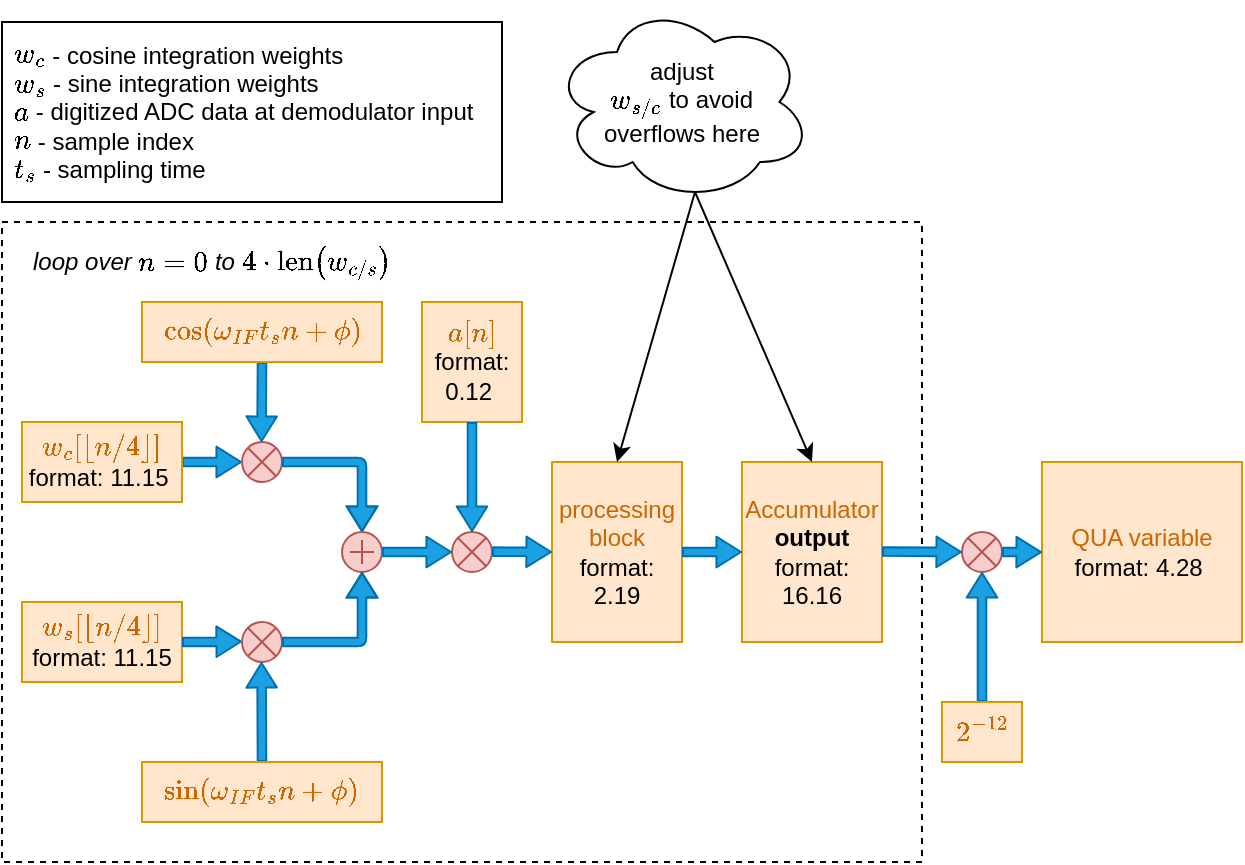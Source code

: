 <mxfile version="15.4.0" type="device" pages="4"><diagram id="86Q2zhPqAV0GreDN0vYa" name="demod-block"><mxGraphModel dx="1086" dy="806" grid="1" gridSize="10" guides="1" tooltips="1" connect="1" arrows="1" fold="1" page="1" pageScale="1" pageWidth="1100" pageHeight="850" math="1" shadow="0"><root><mxCell id="0"/><mxCell id="1" parent="0"/><mxCell id="wSRa6AX29pcncPt3EkRy-67" value="" style="rounded=0;whiteSpace=wrap;html=1;fontSize=12;fillColor=none;dashed=1;" parent="1" vertex="1"><mxGeometry x="250" y="200" width="460" height="320" as="geometry"/></mxCell><mxCell id="aHFVmW8MS7a5d6J6L7Qf-3" value="" style="shape=flexArrow;endArrow=classic;html=1;width=4.286;endSize=3.762;exitX=1;exitY=0.5;exitDx=0;exitDy=0;endWidth=10;fillColor=#1ba1e2;strokeColor=#006EAF;fontSize=12;" parent="1" source="aHFVmW8MS7a5d6J6L7Qf-6" edge="1"><mxGeometry width="50" height="50" relative="1" as="geometry"><mxPoint x="314" y="318" as="sourcePoint"/><mxPoint x="370" y="320" as="targetPoint"/></mxGeometry></mxCell><mxCell id="aHFVmW8MS7a5d6J6L7Qf-5" value="&lt;font color=&quot;#cc6600&quot; style=&quot;font-size: 12px&quot;&gt;`a[n]`&lt;br style=&quot;font-size: 12px&quot;&gt;&lt;/font&gt;&lt;font style=&quot;font-size: 12px&quot;&gt;format: 0.12&amp;nbsp;&lt;/font&gt;" style="text;html=1;align=center;verticalAlign=middle;whiteSpace=wrap;rounded=0;fillColor=#ffe6cc;strokeColor=#d79b00;fontSize=12;" parent="1" vertex="1"><mxGeometry x="460" y="240" width="50" height="60" as="geometry"/></mxCell><mxCell id="aHFVmW8MS7a5d6J6L7Qf-6" value="&lt;font color=&quot;#cc6600&quot; style=&quot;font-size: 12px&quot;&gt;`w_c[\lfloor n//4\rfloor ]`&lt;br&gt;&lt;/font&gt;&lt;font style=&quot;font-size: 12px&quot;&gt;format: 11.15&amp;nbsp;&lt;/font&gt;" style="text;html=1;strokeColor=#d79b00;fillColor=#ffe6cc;align=center;verticalAlign=middle;whiteSpace=wrap;rounded=0;fontSize=12;" parent="1" vertex="1"><mxGeometry x="260" y="300" width="80" height="40" as="geometry"/></mxCell><mxCell id="aHFVmW8MS7a5d6J6L7Qf-8" value="&lt;span style=&quot;font-size: 12px&quot;&gt;&lt;font color=&quot;#cc6600&quot;&gt;`w_s[\lfloor n//4\rfloor ]`&lt;/font&gt;&lt;br&gt;format: 11.15&lt;br&gt;&lt;/span&gt;" style="text;html=1;strokeColor=#d79b00;fillColor=#ffe6cc;align=center;verticalAlign=middle;whiteSpace=wrap;rounded=0;fontSize=12;" parent="1" vertex="1"><mxGeometry x="260" y="390" width="80" height="40" as="geometry"/></mxCell><mxCell id="aHFVmW8MS7a5d6J6L7Qf-10" value="" style="shape=flexArrow;endArrow=classic;html=1;width=4.286;endSize=3.762;exitX=1;exitY=0.5;exitDx=0;exitDy=0;endWidth=10;fillColor=#1ba1e2;strokeColor=#006EAF;fontSize=12;" parent="1" source="aHFVmW8MS7a5d6J6L7Qf-8" edge="1"><mxGeometry width="50" height="50" relative="1" as="geometry"><mxPoint x="310" y="409.76" as="sourcePoint"/><mxPoint x="370" y="409.76" as="targetPoint"/></mxGeometry></mxCell><mxCell id="aHFVmW8MS7a5d6J6L7Qf-13" value="" style="verticalLabelPosition=bottom;shadow=0;dashed=0;align=center;html=1;verticalAlign=top;shape=mxgraph.electrical.abstract.multiplier;fillColor=#f8cecc;strokeColor=#b85450;fontSize=12;" parent="1" vertex="1"><mxGeometry x="370" y="310" width="20" height="20" as="geometry"/></mxCell><mxCell id="aHFVmW8MS7a5d6J6L7Qf-14" value="" style="verticalLabelPosition=bottom;shadow=0;dashed=0;align=center;html=1;verticalAlign=top;shape=mxgraph.electrical.abstract.multiplier;fillColor=#f8cecc;strokeColor=#b85450;fontSize=12;" parent="1" vertex="1"><mxGeometry x="370" y="400" width="20" height="20" as="geometry"/></mxCell><mxCell id="aHFVmW8MS7a5d6J6L7Qf-15" value="" style="shape=flexArrow;endArrow=classic;html=1;width=4.286;endSize=3.762;endWidth=10;fillColor=#1ba1e2;strokeColor=#006EAF;fontSize=12;exitX=0.5;exitY=1;exitDx=0;exitDy=0;" parent="1" source="aHFVmW8MS7a5d6J6L7Qf-17" edge="1"><mxGeometry width="50" height="50" relative="1" as="geometry"><mxPoint x="380" y="280" as="sourcePoint"/><mxPoint x="379.76" y="310" as="targetPoint"/></mxGeometry></mxCell><mxCell id="aHFVmW8MS7a5d6J6L7Qf-16" value="" style="shape=flexArrow;endArrow=classic;html=1;width=4.286;endSize=3.762;endWidth=10;fillColor=#1ba1e2;strokeColor=#006EAF;fontSize=12;exitX=0.5;exitY=0;exitDx=0;exitDy=0;" parent="1" source="aHFVmW8MS7a5d6J6L7Qf-18" edge="1"><mxGeometry width="50" height="50" relative="1" as="geometry"><mxPoint x="380" y="450" as="sourcePoint"/><mxPoint x="379.76" y="420" as="targetPoint"/></mxGeometry></mxCell><mxCell id="aHFVmW8MS7a5d6J6L7Qf-17" value="&lt;font style=&quot;font-size: 12px&quot; color=&quot;#cc6600&quot;&gt;`\cos(\omega_{IF} t_s n + \phi)`&lt;/font&gt;&lt;span style=&quot;font-size: 12px;&quot;&gt;&lt;br style=&quot;font-size: 12px;&quot;&gt;&lt;/span&gt;" style="text;html=1;align=center;verticalAlign=middle;whiteSpace=wrap;rounded=0;fillColor=#ffe6cc;strokeColor=#d79b00;fontSize=12;" parent="1" vertex="1"><mxGeometry x="320" y="240" width="120" height="30" as="geometry"/></mxCell><mxCell id="aHFVmW8MS7a5d6J6L7Qf-18" value="&lt;font style=&quot;font-size: 12px&quot; color=&quot;#cc6600&quot;&gt;`\sin(\omega_{IF} t_s n + \phi)`&lt;/font&gt;" style="text;html=1;align=center;verticalAlign=middle;whiteSpace=wrap;rounded=0;fillColor=#ffe6cc;strokeColor=#d79b00;fontSize=12;" parent="1" vertex="1"><mxGeometry x="320" y="470" width="120" height="30" as="geometry"/></mxCell><mxCell id="aHFVmW8MS7a5d6J6L7Qf-19" value="" style="shape=flexArrow;endArrow=classic;html=1;width=4.286;endSize=3.762;exitX=1;exitY=0.5;exitDx=0;exitDy=0;endWidth=10;exitPerimeter=0;entryX=0.5;entryY=0;entryDx=0;entryDy=0;entryPerimeter=0;edgeStyle=orthogonalEdgeStyle;fillColor=#1ba1e2;strokeColor=#006EAF;fontSize=12;" parent="1" source="aHFVmW8MS7a5d6J6L7Qf-13" target="aHFVmW8MS7a5d6J6L7Qf-20" edge="1"><mxGeometry width="50" height="50" relative="1" as="geometry"><mxPoint x="320" y="330" as="sourcePoint"/><mxPoint x="430" y="345" as="targetPoint"/></mxGeometry></mxCell><mxCell id="aHFVmW8MS7a5d6J6L7Qf-20" value="" style="verticalLabelPosition=bottom;shadow=0;dashed=0;align=center;html=1;verticalAlign=top;shape=mxgraph.electrical.abstract.summation_point;fillColor=#f8cecc;strokeColor=#b85450;fontSize=12;" parent="1" vertex="1"><mxGeometry x="420" y="355" width="20" height="20" as="geometry"/></mxCell><mxCell id="aHFVmW8MS7a5d6J6L7Qf-22" value="" style="shape=flexArrow;endArrow=classic;html=1;width=4.286;endSize=3.762;exitX=1;exitY=0.5;exitDx=0;exitDy=0;endWidth=10;exitPerimeter=0;edgeStyle=orthogonalEdgeStyle;fillColor=#1ba1e2;strokeColor=#006EAF;fontSize=12;entryX=0.5;entryY=1;entryDx=0;entryDy=0;entryPerimeter=0;" parent="1" source="aHFVmW8MS7a5d6J6L7Qf-14" target="aHFVmW8MS7a5d6J6L7Qf-20" edge="1"><mxGeometry width="50" height="50" relative="1" as="geometry"><mxPoint x="400" y="350" as="sourcePoint"/><mxPoint x="430" y="384" as="targetPoint"/></mxGeometry></mxCell><mxCell id="aHFVmW8MS7a5d6J6L7Qf-23" value="" style="verticalLabelPosition=bottom;shadow=0;dashed=0;align=center;html=1;verticalAlign=top;shape=mxgraph.electrical.abstract.multiplier;fillColor=#f8cecc;strokeColor=#b85450;fontSize=12;" parent="1" vertex="1"><mxGeometry x="475" y="355" width="20" height="20" as="geometry"/></mxCell><mxCell id="aHFVmW8MS7a5d6J6L7Qf-26" value="" style="shape=flexArrow;endArrow=classic;html=1;width=4.286;endSize=3.762;endWidth=10;entryX=0;entryY=0.5;entryDx=0;entryDy=0;entryPerimeter=0;fillColor=#1ba1e2;strokeColor=#006EAF;fontSize=12;exitX=1;exitY=0.5;exitDx=0;exitDy=0;exitPerimeter=0;" parent="1" source="aHFVmW8MS7a5d6J6L7Qf-20" target="aHFVmW8MS7a5d6J6L7Qf-23" edge="1"><mxGeometry width="50" height="50" relative="1" as="geometry"><mxPoint x="460" y="365" as="sourcePoint"/><mxPoint x="515" y="364.76" as="targetPoint"/></mxGeometry></mxCell><mxCell id="aHFVmW8MS7a5d6J6L7Qf-27" value="" style="shape=flexArrow;endArrow=classic;html=1;width=4.286;endSize=3.762;endWidth=10;exitX=0.5;exitY=1;exitDx=0;exitDy=0;fillColor=#1ba1e2;strokeColor=#006EAF;fontSize=12;" parent="1" source="aHFVmW8MS7a5d6J6L7Qf-5" edge="1"><mxGeometry width="50" height="50" relative="1" as="geometry"><mxPoint x="415" y="375" as="sourcePoint"/><mxPoint x="485" y="355" as="targetPoint"/></mxGeometry></mxCell><mxCell id="aHFVmW8MS7a5d6J6L7Qf-28" value="&lt;font color=&quot;#cc6600&quot; style=&quot;font-size: 12px&quot;&gt;processing block&lt;br style=&quot;font-size: 12px&quot;&gt;&lt;/font&gt;format: 2.19" style="text;html=1;align=center;verticalAlign=middle;whiteSpace=wrap;rounded=0;fillColor=#ffe6cc;strokeColor=#d79b00;fontSize=12;" parent="1" vertex="1"><mxGeometry x="525" y="320" width="65" height="90" as="geometry"/></mxCell><mxCell id="aHFVmW8MS7a5d6J6L7Qf-29" value="" style="shape=flexArrow;endArrow=classic;html=1;width=4.286;endSize=3.762;endWidth=10;exitX=1;exitY=0.5;exitDx=0;exitDy=0;exitPerimeter=0;fillColor=#1ba1e2;strokeColor=#006EAF;fontSize=12;" parent="1" edge="1"><mxGeometry width="50" height="50" relative="1" as="geometry"><mxPoint x="495" y="364.8" as="sourcePoint"/><mxPoint x="525" y="365" as="targetPoint"/></mxGeometry></mxCell><mxCell id="aHFVmW8MS7a5d6J6L7Qf-34" value="&lt;font color=&quot;#cc6600&quot; style=&quot;font-size: 12px&quot;&gt;Accumulator&lt;br style=&quot;font-size: 12px&quot;&gt;&lt;/font&gt;&lt;font style=&quot;font-size: 12px&quot;&gt;&lt;b style=&quot;font-size: 12px&quot;&gt;output&lt;/b&gt; format: 16.16&lt;/font&gt;" style="text;html=1;align=center;verticalAlign=middle;whiteSpace=wrap;rounded=0;fillColor=#ffe6cc;strokeColor=#d79b00;fontSize=12;" parent="1" vertex="1"><mxGeometry x="620" y="320" width="70" height="90" as="geometry"/></mxCell><mxCell id="aHFVmW8MS7a5d6J6L7Qf-40" value="&lt;i style=&quot;font-size: 12px;&quot;&gt;&lt;font style=&quot;font-size: 12px&quot;&gt;loop over `n=0` to `4*&quot;len&quot;(w_{c//s})`&lt;/font&gt;&lt;/i&gt;" style="text;html=1;strokeColor=none;fillColor=none;align=center;verticalAlign=middle;whiteSpace=wrap;rounded=0;dashed=1;fontSize=12;" parent="1" vertex="1"><mxGeometry x="260" y="210" width="190" height="20" as="geometry"/></mxCell><mxCell id="aHFVmW8MS7a5d6J6L7Qf-44" value="" style="verticalLabelPosition=bottom;shadow=0;dashed=0;align=center;html=1;verticalAlign=top;shape=mxgraph.electrical.abstract.multiplier;fillColor=#f8cecc;strokeColor=#b85450;fontSize=12;" parent="1" vertex="1"><mxGeometry x="730" y="355" width="20" height="20" as="geometry"/></mxCell><mxCell id="aHFVmW8MS7a5d6J6L7Qf-45" value="" style="shape=flexArrow;endArrow=classic;html=1;width=4.286;endSize=3.762;endWidth=10;exitX=1;exitY=0.5;exitDx=0;exitDy=0;exitPerimeter=0;fillColor=#1ba1e2;strokeColor=#006EAF;fontSize=12;entryX=0;entryY=0.5;entryDx=0;entryDy=0;entryPerimeter=0;" parent="1" target="aHFVmW8MS7a5d6J6L7Qf-44" edge="1"><mxGeometry width="50" height="50" relative="1" as="geometry"><mxPoint x="690" y="364.76" as="sourcePoint"/><mxPoint x="710" y="365" as="targetPoint"/></mxGeometry></mxCell><mxCell id="aHFVmW8MS7a5d6J6L7Qf-46" value="&lt;font color=&quot;#cc6600&quot; style=&quot;font-size: 12px&quot;&gt;QUA variable&lt;br style=&quot;font-size: 12px&quot;&gt;&lt;/font&gt;&lt;font style=&quot;font-size: 12px&quot;&gt;format: 4.28&amp;nbsp;&lt;/font&gt;" style="text;html=1;align=center;verticalAlign=middle;whiteSpace=wrap;rounded=0;fillColor=#ffe6cc;strokeColor=#d79b00;fontSize=12;" parent="1" vertex="1"><mxGeometry x="770" y="320" width="100" height="90" as="geometry"/></mxCell><mxCell id="aHFVmW8MS7a5d6J6L7Qf-48" value="" style="shape=flexArrow;endArrow=classic;html=1;width=4.286;endSize=3.762;endWidth=10;fillColor=#1ba1e2;strokeColor=#006EAF;fontSize=12;" parent="1" edge="1"><mxGeometry width="50" height="50" relative="1" as="geometry"><mxPoint x="750" y="365" as="sourcePoint"/><mxPoint x="770" y="365.1" as="targetPoint"/></mxGeometry></mxCell><mxCell id="aHFVmW8MS7a5d6J6L7Qf-49" value="" style="shape=flexArrow;endArrow=classic;html=1;width=4.286;endSize=3.762;endWidth=10;exitX=0.5;exitY=0;exitDx=0;exitDy=0;fillColor=#1ba1e2;strokeColor=#006EAF;entryX=0.5;entryY=1;entryDx=0;entryDy=0;entryPerimeter=0;fontSize=12;" parent="1" source="aHFVmW8MS7a5d6J6L7Qf-50" target="aHFVmW8MS7a5d6J6L7Qf-44" edge="1"><mxGeometry width="50" height="50" relative="1" as="geometry"><mxPoint x="739.71" y="300" as="sourcePoint"/><mxPoint x="740" y="380" as="targetPoint"/></mxGeometry></mxCell><mxCell id="aHFVmW8MS7a5d6J6L7Qf-50" value="&lt;font color=&quot;#cc6600&quot; style=&quot;font-size: 12px;&quot;&gt;`2^-12`&lt;/font&gt;" style="text;html=1;align=center;verticalAlign=middle;whiteSpace=wrap;rounded=0;fillColor=#ffe6cc;strokeColor=#d79b00;fontSize=12;" parent="1" vertex="1"><mxGeometry x="720" y="440" width="40" height="30" as="geometry"/></mxCell><mxCell id="aHFVmW8MS7a5d6J6L7Qf-52" value="`w_c` - cosine integration weights&lt;br style=&quot;font-size: 12px;&quot;&gt;`w_s` - sine integration weights&lt;br style=&quot;font-size: 12px;&quot;&gt;`a` - digitized ADC data at demodulator input&lt;br style=&quot;font-size: 12px;&quot;&gt;`n` - sample index&lt;br style=&quot;font-size: 12px;&quot;&gt;`t_s` - sampling time" style="text;html=1;align=left;verticalAlign=middle;whiteSpace=wrap;rounded=0;strokeColor=#000000;spacingLeft=4;fillColor=#ffffff;fontSize=12;" parent="1" vertex="1"><mxGeometry x="250" y="100" width="250" height="90" as="geometry"/></mxCell><mxCell id="rrcAIjNXI725JNqSJRG7-1" value="adjust&lt;br style=&quot;font-size: 12px&quot;&gt;`w_{s//c}` to avoid&lt;br&gt;overflows here" style="ellipse;shape=cloud;whiteSpace=wrap;html=1;strokeColor=#000000;fillColor=#ffffff;fontSize=12;" parent="1" vertex="1"><mxGeometry x="525" y="90" width="130" height="100" as="geometry"/></mxCell><mxCell id="rrcAIjNXI725JNqSJRG7-3" value="" style="endArrow=classic;html=1;exitX=0.55;exitY=0.95;exitDx=0;exitDy=0;exitPerimeter=0;entryX=0.5;entryY=0;entryDx=0;entryDy=0;fontSize=12;" parent="1" source="rrcAIjNXI725JNqSJRG7-1" target="aHFVmW8MS7a5d6J6L7Qf-28" edge="1"><mxGeometry width="50" height="50" relative="1" as="geometry"><mxPoint x="660.3" y="240" as="sourcePoint"/><mxPoint x="525" y="300" as="targetPoint"/></mxGeometry></mxCell><mxCell id="0_DRvsAm4Zr7NVuD36xY-2" value="" style="shape=flexArrow;endArrow=classic;html=1;width=4.286;endSize=3.762;endWidth=10;exitX=1;exitY=0.5;exitDx=0;exitDy=0;fillColor=#1ba1e2;strokeColor=#006EAF;fontSize=12;entryX=0;entryY=0.5;entryDx=0;entryDy=0;" parent="1" source="aHFVmW8MS7a5d6J6L7Qf-28" target="aHFVmW8MS7a5d6J6L7Qf-34" edge="1"><mxGeometry width="50" height="50" relative="1" as="geometry"><mxPoint x="590" y="364.76" as="sourcePoint"/><mxPoint x="620" y="364.93" as="targetPoint"/></mxGeometry></mxCell><mxCell id="b-uJhVtwgdz7xSjKuuik-1" value="" style="endArrow=classic;html=1;exitX=0.55;exitY=0.95;exitDx=0;exitDy=0;exitPerimeter=0;entryX=0.5;entryY=0;entryDx=0;entryDy=0;fontSize=12;" edge="1" parent="1" source="rrcAIjNXI725JNqSJRG7-1" target="aHFVmW8MS7a5d6J6L7Qf-34"><mxGeometry width="50" height="50" relative="1" as="geometry"><mxPoint x="606.5" y="195" as="sourcePoint"/><mxPoint x="567.5" y="330" as="targetPoint"/></mxGeometry></mxCell></root></mxGraphModel></diagram><diagram id="CRtG6jBtOg0Z2GeCsr7f" name="timing"><mxGraphModel dx="782" dy="412" grid="1" gridSize="10" guides="1" tooltips="1" connect="1" arrows="1" fold="1" page="1" pageScale="1" pageWidth="1100" pageHeight="850" math="1" shadow="0"><root><mxCell id="oIXoDEI4G_zwTaMn1ii5-0"/><mxCell id="oIXoDEI4G_zwTaMn1ii5-1" parent="oIXoDEI4G_zwTaMn1ii5-0"/><mxCell id="dX89OzjYPLeOsc_PEGO3-2" value="" style="shape=trapezoid;perimeter=trapezoidPerimeter;whiteSpace=wrap;html=1;size=0.02;fillColor=#d5e8d4;strokeColor=#82b366;fontSize=12;" parent="oIXoDEI4G_zwTaMn1ii5-1" vertex="1"><mxGeometry x="370" y="300" width="150" height="40" as="geometry"/></mxCell><mxCell id="dH5YbWNK0xXeqIyiHoSe-33" value="&lt;font style=&quot;font-size: 12px;&quot;&gt;digital pulse&lt;/font&gt;" style="shape=trapezoid;perimeter=trapezoidPerimeter;whiteSpace=wrap;html=1;size=0.02;fillColor=#ffe6cc;strokeColor=#d79b00;fontSize=12;" parent="oIXoDEI4G_zwTaMn1ii5-1" vertex="1"><mxGeometry x="350" y="540" width="160" height="40" as="geometry"/></mxCell><mxCell id="oIXoDEI4G_zwTaMn1ii5-2" value="" style="endArrow=classic;html=1;fontSize=12;" parent="oIXoDEI4G_zwTaMn1ii5-1" edge="1"><mxGeometry width="50" height="50" relative="1" as="geometry"><mxPoint x="130" y="260" as="sourcePoint"/><mxPoint x="590" y="260" as="targetPoint"/></mxGeometry></mxCell><mxCell id="oIXoDEI4G_zwTaMn1ii5-3" value="" style="endArrow=classic;html=1;fontSize=12;" parent="oIXoDEI4G_zwTaMn1ii5-1" edge="1"><mxGeometry width="50" height="50" relative="1" as="geometry"><mxPoint x="130" y="260" as="sourcePoint"/><mxPoint x="130" y="200" as="targetPoint"/></mxGeometry></mxCell><mxCell id="oIXoDEI4G_zwTaMn1ii5-4" value="`t`" style="text;html=1;strokeColor=none;fillColor=none;align=center;verticalAlign=middle;whiteSpace=wrap;rounded=0;fontSize=12;" parent="oIXoDEI4G_zwTaMn1ii5-1" vertex="1"><mxGeometry x="580" y="250" width="40" height="20" as="geometry"/></mxCell><mxCell id="oIXoDEI4G_zwTaMn1ii5-5" value="&lt;font style=&quot;font-size: 12px;&quot;&gt;analog output, readout channel (volts)&lt;/font&gt;" style="text;html=1;strokeColor=none;fillColor=none;align=right;verticalAlign=middle;whiteSpace=wrap;rounded=0;spacingRight=2;fontSize=12;" parent="oIXoDEI4G_zwTaMn1ii5-1" vertex="1"><mxGeometry x="40" y="130" width="85" height="50" as="geometry"/></mxCell><mxCell id="UJRSHg5LHXajihi7zCEw-3" value="" style="endArrow=classic;html=1;fontSize=12;" parent="oIXoDEI4G_zwTaMn1ii5-1" edge="1"><mxGeometry width="50" height="50" relative="1" as="geometry"><mxPoint x="130" y="340" as="sourcePoint"/><mxPoint x="130" y="280" as="targetPoint"/></mxGeometry></mxCell><mxCell id="UJRSHg5LHXajihi7zCEw-4" value="" style="endArrow=classic;html=1;fontSize=12;" parent="oIXoDEI4G_zwTaMn1ii5-1" edge="1"><mxGeometry width="50" height="50" relative="1" as="geometry"><mxPoint x="130" y="340" as="sourcePoint"/><mxPoint x="590" y="340" as="targetPoint"/></mxGeometry></mxCell><mxCell id="UJRSHg5LHXajihi7zCEw-5" value="`n`" style="text;html=1;strokeColor=none;fillColor=none;align=center;verticalAlign=middle;whiteSpace=wrap;rounded=0;fontSize=12;" parent="oIXoDEI4G_zwTaMn1ii5-1" vertex="1"><mxGeometry x="580" y="330" width="40" height="20" as="geometry"/></mxCell><mxCell id="UJRSHg5LHXajihi7zCEw-7" value="" style="endArrow=classic;html=1;fontSize=12;" parent="oIXoDEI4G_zwTaMn1ii5-1" edge="1"><mxGeometry width="50" height="50" relative="1" as="geometry"><mxPoint x="130" y="420" as="sourcePoint"/><mxPoint x="130" y="360" as="targetPoint"/></mxGeometry></mxCell><mxCell id="UJRSHg5LHXajihi7zCEw-8" value="" style="endArrow=classic;html=1;fontSize=12;" parent="oIXoDEI4G_zwTaMn1ii5-1" edge="1"><mxGeometry width="50" height="50" relative="1" as="geometry"><mxPoint x="130" y="420" as="sourcePoint"/><mxPoint x="590" y="420" as="targetPoint"/></mxGeometry></mxCell><mxCell id="UJRSHg5LHXajihi7zCEw-9" value="`n`" style="text;html=1;strokeColor=none;fillColor=none;align=center;verticalAlign=middle;whiteSpace=wrap;rounded=0;fontSize=12;" parent="oIXoDEI4G_zwTaMn1ii5-1" vertex="1"><mxGeometry x="580" y="410" width="40" height="20" as="geometry"/></mxCell><mxCell id="UJRSHg5LHXajihi7zCEw-11" value="" style="endArrow=classic;html=1;fontSize=12;" parent="oIXoDEI4G_zwTaMn1ii5-1" edge="1"><mxGeometry width="50" height="50" relative="1" as="geometry"><mxPoint x="130" y="180" as="sourcePoint"/><mxPoint x="590" y="180" as="targetPoint"/></mxGeometry></mxCell><mxCell id="UJRSHg5LHXajihi7zCEw-12" value="" style="endArrow=classic;html=1;fontSize=12;" parent="oIXoDEI4G_zwTaMn1ii5-1" edge="1"><mxGeometry width="50" height="50" relative="1" as="geometry"><mxPoint x="130" y="180" as="sourcePoint"/><mxPoint x="130" y="120" as="targetPoint"/></mxGeometry></mxCell><mxCell id="UJRSHg5LHXajihi7zCEw-13" value="`t`" style="text;html=1;strokeColor=none;fillColor=none;align=center;verticalAlign=middle;whiteSpace=wrap;rounded=0;fontSize=12;" parent="oIXoDEI4G_zwTaMn1ii5-1" vertex="1"><mxGeometry x="580" y="170" width="40" height="20" as="geometry"/></mxCell><mxCell id="UJRSHg5LHXajihi7zCEw-15" value="" style="endArrow=classic;html=1;fontSize=12;" parent="oIXoDEI4G_zwTaMn1ii5-1" edge="1"><mxGeometry width="50" height="50" relative="1" as="geometry"><mxPoint x="130" y="500" as="sourcePoint"/><mxPoint x="130" y="440" as="targetPoint"/></mxGeometry></mxCell><mxCell id="UJRSHg5LHXajihi7zCEw-16" value="" style="endArrow=classic;html=1;fontSize=12;" parent="oIXoDEI4G_zwTaMn1ii5-1" edge="1"><mxGeometry width="50" height="50" relative="1" as="geometry"><mxPoint x="130" y="500" as="sourcePoint"/><mxPoint x="590" y="500" as="targetPoint"/></mxGeometry></mxCell><mxCell id="UJRSHg5LHXajihi7zCEw-17" value="`n`" style="text;html=1;strokeColor=none;fillColor=none;align=center;verticalAlign=middle;whiteSpace=wrap;rounded=0;fontSize=12;" parent="oIXoDEI4G_zwTaMn1ii5-1" vertex="1"><mxGeometry x="580" y="490" width="40" height="20" as="geometry"/></mxCell><mxCell id="UJRSHg5LHXajihi7zCEw-18" value="&lt;font style=&quot;font-size: 12px;&quot;&gt;demod result available&lt;/font&gt;" style="text;html=1;strokeColor=none;fillColor=none;align=right;verticalAlign=middle;whiteSpace=wrap;rounded=0;spacingRight=2;fontSize=12;" parent="oIXoDEI4G_zwTaMn1ii5-1" vertex="1"><mxGeometry x="40" y="470" width="85" height="20" as="geometry"/></mxCell><mxCell id="dH5YbWNK0xXeqIyiHoSe-0" value="&lt;font style=&quot;font-size: 12px;&quot;&gt;readout pulse&lt;/font&gt;" style="shape=trapezoid;perimeter=trapezoidPerimeter;whiteSpace=wrap;html=1;size=0.02;fillColor=#dae8fc;strokeColor=#6c8ebf;fontSize=12;" parent="oIXoDEI4G_zwTaMn1ii5-1" vertex="1"><mxGeometry x="210" y="140" width="110" height="40" as="geometry"/></mxCell><mxCell id="dH5YbWNK0xXeqIyiHoSe-1" value="&lt;font style=&quot;font-size: 12px;&quot;&gt;signal at&lt;br style=&quot;font-size: 12px;&quot;&gt;analog input (volts)&lt;br style=&quot;font-size: 12px;&quot;&gt;&lt;/font&gt;" style="text;html=1;strokeColor=none;fillColor=none;align=right;verticalAlign=middle;whiteSpace=wrap;rounded=0;spacingRight=2;fontSize=12;" parent="oIXoDEI4G_zwTaMn1ii5-1" vertex="1"><mxGeometry x="40" y="210" width="85" height="50" as="geometry"/></mxCell><mxCell id="dH5YbWNK0xXeqIyiHoSe-2" value="&lt;font style=&quot;font-size: 12px&quot;&gt;digitized ADC data&amp;nbsp;&lt;span&gt;at processing block &lt;/span&gt;&lt;span&gt;input&lt;/span&gt;&lt;br&gt;&lt;/font&gt;" style="text;html=1;strokeColor=none;fillColor=none;align=right;verticalAlign=middle;whiteSpace=wrap;rounded=0;spacingRight=2;fontSize=12;" parent="oIXoDEI4G_zwTaMn1ii5-1" vertex="1"><mxGeometry x="40" y="280" width="85" height="60" as="geometry"/></mxCell><mxCell id="dH5YbWNK0xXeqIyiHoSe-3" value="&lt;font style=&quot;font-size: 12px;&quot;&gt;integration weights&lt;br style=&quot;font-size: 12px;&quot;&gt;&lt;/font&gt;" style="text;html=1;strokeColor=none;fillColor=none;align=right;verticalAlign=middle;whiteSpace=wrap;rounded=0;spacingRight=2;fontSize=12;" parent="oIXoDEI4G_zwTaMn1ii5-1" vertex="1"><mxGeometry x="40" y="390" width="85" height="30" as="geometry"/></mxCell><mxCell id="dH5YbWNK0xXeqIyiHoSe-4" value="&lt;span style=&quot;font-size: 12px&quot;&gt;output from RR&lt;/span&gt;" style="shape=trapezoid;perimeter=trapezoidPerimeter;whiteSpace=wrap;html=1;size=0.02;fillColor=#dae8fc;strokeColor=#6c8ebf;fontSize=12;" parent="oIXoDEI4G_zwTaMn1ii5-1" vertex="1"><mxGeometry x="340" y="220" width="120" height="40" as="geometry"/></mxCell><mxCell id="dH5YbWNK0xXeqIyiHoSe-5" value="&lt;span style=&quot;font-size: 12px&quot;&gt;digitized output from RR&lt;/span&gt;" style="shape=trapezoid;perimeter=trapezoidPerimeter;whiteSpace=wrap;html=1;size=0.02;fillColor=#f8cecc;strokeColor=#b85450;fontSize=12;" parent="oIXoDEI4G_zwTaMn1ii5-1" vertex="1"><mxGeometry x="390" y="300" width="120" height="40" as="geometry"/></mxCell><mxCell id="dH5YbWNK0xXeqIyiHoSe-6" value="&lt;span style=&quot;font-size: 12px;&quot;&gt;integration weights&lt;/span&gt;" style="shape=trapezoid;perimeter=trapezoidPerimeter;whiteSpace=wrap;html=1;size=0.02;fillColor=#f8cecc;strokeColor=#b85450;fontSize=12;" parent="oIXoDEI4G_zwTaMn1ii5-1" vertex="1"><mxGeometry x="370" y="380" width="150" height="40" as="geometry"/></mxCell><mxCell id="dH5YbWNK0xXeqIyiHoSe-7" value="&lt;span style=&quot;font-size: 12px;&quot;&gt;&lt;br style=&quot;font-size: 12px;&quot;&gt;&lt;/span&gt;" style="shape=trapezoid;perimeter=trapezoidPerimeter;whiteSpace=wrap;html=1;size=0.02;fillColor=#f8cecc;strokeColor=#b85450;fontSize=12;" parent="oIXoDEI4G_zwTaMn1ii5-1" vertex="1"><mxGeometry x="540" y="460" width="10" height="40" as="geometry"/></mxCell><mxCell id="dH5YbWNK0xXeqIyiHoSe-8" value="" style="endArrow=none;html=1;dashed=1;dashPattern=1 1;fontSize=12;" parent="oIXoDEI4G_zwTaMn1ii5-1" edge="1"><mxGeometry width="50" height="50" relative="1" as="geometry"><mxPoint x="210" y="260" as="sourcePoint"/><mxPoint x="210" y="130" as="targetPoint"/></mxGeometry></mxCell><mxCell id="dH5YbWNK0xXeqIyiHoSe-9" value="" style="endArrow=none;html=1;dashed=1;dashPattern=1 1;fontSize=12;" parent="oIXoDEI4G_zwTaMn1ii5-1" edge="1"><mxGeometry width="50" height="50" relative="1" as="geometry"><mxPoint x="340" y="340" as="sourcePoint"/><mxPoint x="340" y="210" as="targetPoint"/></mxGeometry></mxCell><mxCell id="dH5YbWNK0xXeqIyiHoSe-10" value="" style="endArrow=none;html=1;dashed=1;dashPattern=1 1;fontSize=12;" parent="oIXoDEI4G_zwTaMn1ii5-1" edge="1"><mxGeometry width="50" height="50" relative="1" as="geometry"><mxPoint x="389.76" y="340" as="sourcePoint"/><mxPoint x="390.24" y="290" as="targetPoint"/></mxGeometry></mxCell><mxCell id="dH5YbWNK0xXeqIyiHoSe-12" value="" style="endArrow=none;html=1;dashed=1;dashPattern=1 1;exitX=0;exitY=1;exitDx=0;exitDy=0;fontSize=12;" parent="oIXoDEI4G_zwTaMn1ii5-1" source="dH5YbWNK0xXeqIyiHoSe-6" edge="1"><mxGeometry width="50" height="50" relative="1" as="geometry"><mxPoint x="370" y="480" as="sourcePoint"/><mxPoint x="370" y="290" as="targetPoint"/></mxGeometry></mxCell><mxCell id="dH5YbWNK0xXeqIyiHoSe-14" value="" style="endArrow=openThin;startArrow=openThin;html=1;startFill=0;endFill=0;fontSize=12;" parent="oIXoDEI4G_zwTaMn1ii5-1" edge="1"><mxGeometry width="50" height="50" relative="1" as="geometry"><mxPoint x="210" y="240" as="sourcePoint"/><mxPoint x="340" y="240" as="targetPoint"/></mxGeometry></mxCell><mxCell id="dH5YbWNK0xXeqIyiHoSe-15" value="&lt;font style=&quot;font-size: 12px;&quot;&gt;total time through user hardware&lt;/font&gt;" style="text;html=1;strokeColor=none;fillColor=none;align=center;verticalAlign=middle;whiteSpace=wrap;rounded=0;fontSize=12;" parent="oIXoDEI4G_zwTaMn1ii5-1" vertex="1"><mxGeometry x="226" y="210" width="100" height="20" as="geometry"/></mxCell><mxCell id="dH5YbWNK0xXeqIyiHoSe-18" value="" style="endArrow=openThin;startArrow=openThin;html=1;startFill=0;endFill=0;fontSize=12;" parent="oIXoDEI4G_zwTaMn1ii5-1" edge="1"><mxGeometry width="50" height="50" relative="1" as="geometry"><mxPoint x="340" y="319" as="sourcePoint"/><mxPoint x="390" y="319" as="targetPoint"/></mxGeometry></mxCell><mxCell id="dH5YbWNK0xXeqIyiHoSe-19" value="&lt;font style=&quot;font-size: 12px&quot;&gt;digitization&lt;br style=&quot;font-size: 12px&quot;&gt;time&lt;/font&gt;" style="text;html=1;strokeColor=none;fillColor=none;align=right;verticalAlign=middle;whiteSpace=wrap;rounded=0;fontSize=12;" parent="oIXoDEI4G_zwTaMn1ii5-1" vertex="1"><mxGeometry x="270.52" y="300" width="70" height="40" as="geometry"/></mxCell><mxCell id="dH5YbWNK0xXeqIyiHoSe-20" value="&lt;font style=&quot;font-size: 12px;&quot;&gt;time_of_flight&lt;/font&gt;" style="text;html=1;strokeColor=none;fillColor=none;align=center;verticalAlign=middle;whiteSpace=wrap;rounded=0;fontSize=12;" parent="oIXoDEI4G_zwTaMn1ii5-1" vertex="1"><mxGeometry x="240.52" y="380" width="100" height="10" as="geometry"/></mxCell><mxCell id="dH5YbWNK0xXeqIyiHoSe-21" value="" style="endArrow=openThin;startArrow=openThin;html=1;startFill=0;endFill=0;fontSize=12;" parent="oIXoDEI4G_zwTaMn1ii5-1" edge="1"><mxGeometry width="50" height="50" relative="1" as="geometry"><mxPoint x="150" y="399" as="sourcePoint"/><mxPoint x="370" y="399" as="targetPoint"/></mxGeometry></mxCell><mxCell id="dH5YbWNK0xXeqIyiHoSe-25" value="" style="endArrow=classic;html=1;fontSize=12;" parent="oIXoDEI4G_zwTaMn1ii5-1" edge="1"><mxGeometry width="50" height="50" relative="1" as="geometry"><mxPoint x="130" y="580" as="sourcePoint"/><mxPoint x="130" y="520" as="targetPoint"/></mxGeometry></mxCell><mxCell id="dH5YbWNK0xXeqIyiHoSe-26" value="" style="endArrow=classic;html=1;fontSize=12;" parent="oIXoDEI4G_zwTaMn1ii5-1" edge="1"><mxGeometry width="50" height="50" relative="1" as="geometry"><mxPoint x="130" y="580" as="sourcePoint"/><mxPoint x="590" y="580" as="targetPoint"/></mxGeometry></mxCell><mxCell id="dH5YbWNK0xXeqIyiHoSe-27" value="`n`" style="text;html=1;strokeColor=none;fillColor=none;align=center;verticalAlign=middle;whiteSpace=wrap;rounded=0;fontSize=12;" parent="oIXoDEI4G_zwTaMn1ii5-1" vertex="1"><mxGeometry x="580" y="570" width="40" height="20" as="geometry"/></mxCell><mxCell id="dH5YbWNK0xXeqIyiHoSe-28" value="&lt;font style=&quot;font-size: 12px;&quot;&gt;raw ADC data window&lt;br style=&quot;font-size: 12px;&quot;&gt;&lt;/font&gt;" style="text;html=1;strokeColor=none;fillColor=none;align=right;verticalAlign=middle;whiteSpace=wrap;rounded=0;spacingRight=2;fontSize=12;" parent="oIXoDEI4G_zwTaMn1ii5-1" vertex="1"><mxGeometry x="40" y="550" width="85" height="30" as="geometry"/></mxCell><mxCell id="dH5YbWNK0xXeqIyiHoSe-30" value="&lt;font style=&quot;font-size: 12px;&quot;&gt;time_of_flight&lt;/font&gt;" style="text;html=1;strokeColor=none;fillColor=none;align=center;verticalAlign=middle;whiteSpace=wrap;rounded=0;fontSize=12;" parent="oIXoDEI4G_zwTaMn1ii5-1" vertex="1"><mxGeometry x="240.52" y="540" width="100" height="13" as="geometry"/></mxCell><mxCell id="dH5YbWNK0xXeqIyiHoSe-31" value="" style="endArrow=openThin;startArrow=openThin;html=1;startFill=0;endFill=0;fontSize=12;" parent="oIXoDEI4G_zwTaMn1ii5-1" edge="1"><mxGeometry width="50" height="50" relative="1" as="geometry"><mxPoint x="150" y="562" as="sourcePoint"/><mxPoint x="370" y="562" as="targetPoint"/></mxGeometry></mxCell><mxCell id="dH5YbWNK0xXeqIyiHoSe-32" value="&lt;font style=&quot;font-size: 12px&quot;&gt;readout pulse&lt;br&gt;(digital)&lt;/font&gt;" style="shape=trapezoid;perimeter=trapezoidPerimeter;whiteSpace=wrap;html=1;size=0.02;fillColor=#f8cecc;strokeColor=#b85450;fontSize=12;" parent="oIXoDEI4G_zwTaMn1ii5-1" vertex="1"><mxGeometry x="370" y="540" width="120" height="40" as="geometry"/></mxCell><mxCell id="dH5YbWNK0xXeqIyiHoSe-34" value="" style="endArrow=none;html=1;dashed=1;dashPattern=1 1;fontSize=12;exitX=0;exitY=1;exitDx=0;exitDy=0;" parent="oIXoDEI4G_zwTaMn1ii5-1" source="dH5YbWNK0xXeqIyiHoSe-32" edge="1"><mxGeometry width="50" height="50" relative="1" as="geometry"><mxPoint x="369.95" y="553" as="sourcePoint"/><mxPoint x="370" y="530" as="targetPoint"/></mxGeometry></mxCell><mxCell id="dH5YbWNK0xXeqIyiHoSe-35" value="" style="endArrow=none;html=1;dashed=1;dashPattern=1 1;fontSize=12;exitX=0;exitY=1;exitDx=0;exitDy=0;" parent="oIXoDEI4G_zwTaMn1ii5-1" source="dH5YbWNK0xXeqIyiHoSe-33" edge="1"><mxGeometry width="50" height="50" relative="1" as="geometry"><mxPoint x="350.43" y="560" as="sourcePoint"/><mxPoint x="350" y="530" as="targetPoint"/></mxGeometry></mxCell><mxCell id="dH5YbWNK0xXeqIyiHoSe-36" value="" style="endArrow=none;html=1;dashed=1;dashPattern=1 1;fontSize=12;" parent="oIXoDEI4G_zwTaMn1ii5-1" edge="1"><mxGeometry width="50" height="50" relative="1" as="geometry"><mxPoint x="509.72" y="580" as="sourcePoint"/><mxPoint x="510" y="530" as="targetPoint"/></mxGeometry></mxCell><mxCell id="dH5YbWNK0xXeqIyiHoSe-37" value="" style="endArrow=openThin;startArrow=openThin;html=1;startFill=0;endFill=0;fontSize=12;" parent="oIXoDEI4G_zwTaMn1ii5-1" edge="1"><mxGeometry width="50" height="50" relative="1" as="geometry"><mxPoint x="350" y="530" as="sourcePoint"/><mxPoint x="510" y="530" as="targetPoint"/></mxGeometry></mxCell><mxCell id="dH5YbWNK0xXeqIyiHoSe-38" value="&lt;font style=&quot;font-size: 12px;&quot;&gt;readout pulse time + smearing&lt;/font&gt;" style="text;html=1;strokeColor=none;fillColor=none;align=center;verticalAlign=middle;whiteSpace=wrap;rounded=0;fontSize=12;" parent="oIXoDEI4G_zwTaMn1ii5-1" vertex="1"><mxGeometry x="340" y="500" width="180" height="40" as="geometry"/></mxCell><mxCell id="yhT-VSj4GxZysK2eTebc-0" value="&lt;font style=&quot;font-size: 12px;&quot;&gt;pulse play, QUA program&lt;/font&gt;" style="text;html=1;strokeColor=none;fillColor=none;align=right;verticalAlign=middle;whiteSpace=wrap;rounded=0;spacingRight=2;fontSize=12;" parent="oIXoDEI4G_zwTaMn1ii5-1" vertex="1"><mxGeometry x="40" y="70" width="85" height="30" as="geometry"/></mxCell><mxCell id="yhT-VSj4GxZysK2eTebc-1" value="" style="endArrow=classic;html=1;fontSize=12;" parent="oIXoDEI4G_zwTaMn1ii5-1" edge="1"><mxGeometry width="50" height="50" relative="1" as="geometry"><mxPoint x="130" y="100" as="sourcePoint"/><mxPoint x="590" y="100" as="targetPoint"/></mxGeometry></mxCell><mxCell id="yhT-VSj4GxZysK2eTebc-2" value="" style="endArrow=classic;html=1;fontSize=12;" parent="oIXoDEI4G_zwTaMn1ii5-1" edge="1"><mxGeometry width="50" height="50" relative="1" as="geometry"><mxPoint x="130" y="100" as="sourcePoint"/><mxPoint x="130" y="40" as="targetPoint"/></mxGeometry></mxCell><mxCell id="yhT-VSj4GxZysK2eTebc-4" value="&lt;font style=&quot;font-size: 12px&quot;&gt;digitized readout pulse&lt;/font&gt;" style="shape=trapezoid;perimeter=trapezoidPerimeter;whiteSpace=wrap;html=1;size=0.02;fillColor=#f8cecc;strokeColor=#b85450;fontSize=12;" parent="oIXoDEI4G_zwTaMn1ii5-1" vertex="1"><mxGeometry x="150" y="60" width="120" height="40" as="geometry"/></mxCell><mxCell id="yhT-VSj4GxZysK2eTebc-5" value="`n`" style="text;html=1;strokeColor=none;fillColor=none;align=center;verticalAlign=middle;whiteSpace=wrap;rounded=0;fontSize=12;" parent="oIXoDEI4G_zwTaMn1ii5-1" vertex="1"><mxGeometry x="580" y="90" width="40" height="20" as="geometry"/></mxCell><mxCell id="yhT-VSj4GxZysK2eTebc-6" value="" style="endArrow=none;html=1;dashed=1;dashPattern=1 1;fontSize=12;" parent="oIXoDEI4G_zwTaMn1ii5-1" edge="1"><mxGeometry width="50" height="50" relative="1" as="geometry"><mxPoint x="150" y="580" as="sourcePoint"/><mxPoint x="150" y="50" as="targetPoint"/></mxGeometry></mxCell><mxCell id="yhT-VSj4GxZysK2eTebc-7" value="&lt;font style=&quot;font-size: 12px;&quot;&gt;program time&lt;/font&gt;" style="text;html=1;strokeColor=none;fillColor=none;align=center;verticalAlign=middle;whiteSpace=wrap;rounded=0;fontSize=12;" parent="oIXoDEI4G_zwTaMn1ii5-1" vertex="1"><mxGeometry x="580" y="110" width="40" height="20" as="geometry"/></mxCell><mxCell id="yhT-VSj4GxZysK2eTebc-8" value="&lt;font style=&quot;font-size: 12px;&quot;&gt;real time&lt;/font&gt;" style="text;html=1;strokeColor=none;fillColor=none;align=center;verticalAlign=middle;whiteSpace=wrap;rounded=0;fontSize=12;" parent="oIXoDEI4G_zwTaMn1ii5-1" vertex="1"><mxGeometry x="580" y="190" width="40" height="20" as="geometry"/></mxCell><mxCell id="yhT-VSj4GxZysK2eTebc-9" value="" style="endArrow=openThin;startArrow=openThin;html=1;startFill=0;endFill=0;fontSize=12;" parent="oIXoDEI4G_zwTaMn1ii5-1" edge="1"><mxGeometry width="50" height="50" relative="1" as="geometry"><mxPoint x="150" y="160" as="sourcePoint"/><mxPoint x="210" y="160" as="targetPoint"/></mxGeometry></mxCell><mxCell id="yhT-VSj4GxZysK2eTebc-10" value="&lt;span style=&quot;font-size: 12px;&quot;&gt;synthesis time&lt;/span&gt;" style="text;html=1;strokeColor=none;fillColor=none;align=center;verticalAlign=middle;whiteSpace=wrap;rounded=0;fontSize=12;" parent="oIXoDEI4G_zwTaMn1ii5-1" vertex="1"><mxGeometry x="156" y="119" width="48" height="40" as="geometry"/></mxCell><mxCell id="dX89OzjYPLeOsc_PEGO3-3" value="" style="endArrow=none;html=1;dashed=1;dashPattern=1 1;exitX=0;exitY=1;exitDx=0;exitDy=0;fontSize=12;" parent="oIXoDEI4G_zwTaMn1ii5-1" edge="1"><mxGeometry width="50" height="50" relative="1" as="geometry"><mxPoint x="520" y="420" as="sourcePoint"/><mxPoint x="520" y="290" as="targetPoint"/><Array as="points"><mxPoint x="520" y="360"/></Array></mxGeometry></mxCell><mxCell id="dX89OzjYPLeOsc_PEGO3-4" value="" style="endArrow=openThin;startArrow=openThin;html=1;startFill=0;endFill=0;fontSize=12;" parent="oIXoDEI4G_zwTaMn1ii5-1" edge="1"><mxGeometry width="50" height="50" relative="1" as="geometry"><mxPoint x="370" y="290.0" as="sourcePoint"/><mxPoint x="520" y="290" as="targetPoint"/></mxGeometry></mxCell><mxCell id="dX89OzjYPLeOsc_PEGO3-5" value="&lt;font style=&quot;font-size: 12px&quot;&gt;demod window&lt;/font&gt;" style="text;html=1;strokeColor=none;fillColor=none;align=center;verticalAlign=middle;whiteSpace=wrap;rounded=0;fontSize=12;" parent="oIXoDEI4G_zwTaMn1ii5-1" vertex="1"><mxGeometry x="377.5" y="260" width="132.5" height="40" as="geometry"/></mxCell><mxCell id="dX89OzjYPLeOsc_PEGO3-6" value="" style="endArrow=none;html=1;fontSize=12;" parent="oIXoDEI4G_zwTaMn1ii5-1" edge="1"><mxGeometry width="50" height="50" relative="1" as="geometry"><mxPoint x="370" y="430" as="sourcePoint"/><mxPoint x="370" y="420" as="targetPoint"/></mxGeometry></mxCell><mxCell id="dX89OzjYPLeOsc_PEGO3-7" value="`n=0` in Fig. 1" style="text;html=1;strokeColor=none;fillColor=none;align=center;verticalAlign=middle;whiteSpace=wrap;rounded=0;dashed=1;fontSize=12;" parent="oIXoDEI4G_zwTaMn1ii5-1" vertex="1"><mxGeometry x="340.52" y="430" width="100" height="20" as="geometry"/></mxCell><mxCell id="OXUMU3L4O-kNDFI40Fb_-7" value="(a)" style="text;html=1;strokeColor=none;fillColor=none;align=right;verticalAlign=middle;whiteSpace=wrap;rounded=0;spacingRight=2;fontSize=12;" parent="oIXoDEI4G_zwTaMn1ii5-1" vertex="1"><mxGeometry x="100" y="20" width="25" height="30" as="geometry"/></mxCell><mxCell id="OXUMU3L4O-kNDFI40Fb_-8" value="(b)" style="text;html=1;strokeColor=none;fillColor=none;align=right;verticalAlign=middle;whiteSpace=wrap;rounded=0;spacingRight=2;fontSize=12;" parent="oIXoDEI4G_zwTaMn1ii5-1" vertex="1"><mxGeometry x="100" y="100" width="25" height="30" as="geometry"/></mxCell><mxCell id="OXUMU3L4O-kNDFI40Fb_-9" value="(c)" style="text;html=1;strokeColor=none;fillColor=none;align=right;verticalAlign=middle;whiteSpace=wrap;rounded=0;spacingRight=2;fontSize=12;" parent="oIXoDEI4G_zwTaMn1ii5-1" vertex="1"><mxGeometry x="100" y="180" width="25" height="30" as="geometry"/></mxCell><mxCell id="OXUMU3L4O-kNDFI40Fb_-11" value="(d)" style="text;html=1;strokeColor=none;fillColor=none;align=right;verticalAlign=middle;whiteSpace=wrap;rounded=0;spacingRight=2;fontSize=12;" parent="oIXoDEI4G_zwTaMn1ii5-1" vertex="1"><mxGeometry x="100" y="260" width="25" height="30" as="geometry"/></mxCell><mxCell id="OXUMU3L4O-kNDFI40Fb_-12" value="(e)" style="text;html=1;strokeColor=none;fillColor=none;align=right;verticalAlign=middle;whiteSpace=wrap;rounded=0;spacingRight=2;fontSize=12;" parent="oIXoDEI4G_zwTaMn1ii5-1" vertex="1"><mxGeometry x="100" y="340" width="25" height="30" as="geometry"/></mxCell><mxCell id="OXUMU3L4O-kNDFI40Fb_-13" value="(f)" style="text;html=1;strokeColor=none;fillColor=none;align=right;verticalAlign=middle;whiteSpace=wrap;rounded=0;spacingRight=2;fontSize=12;" parent="oIXoDEI4G_zwTaMn1ii5-1" vertex="1"><mxGeometry x="100" y="420" width="25" height="30" as="geometry"/></mxCell><mxCell id="OXUMU3L4O-kNDFI40Fb_-14" value="(g)" style="text;html=1;strokeColor=none;fillColor=none;align=right;verticalAlign=middle;whiteSpace=wrap;rounded=0;spacingRight=2;fontSize=12;" parent="oIXoDEI4G_zwTaMn1ii5-1" vertex="1"><mxGeometry x="100" y="500" width="25" height="30" as="geometry"/></mxCell></root></mxGraphModel></diagram><diagram id="ywN57iKR9Qq200JdY5g6" name="adc-block"><mxGraphModel dx="782" dy="412" grid="1" gridSize="10" guides="1" tooltips="1" connect="1" arrows="1" fold="1" page="1" pageScale="1" pageWidth="850" pageHeight="1100" math="0" shadow="0"><root><mxCell id="MQTc9DSmOWyMYJ80Gpot-0"/><mxCell id="MQTc9DSmOWyMYJ80Gpot-1" parent="MQTc9DSmOWyMYJ80Gpot-0"/><mxCell id="MQTc9DSmOWyMYJ80Gpot-3" value="" style="rounded=0;whiteSpace=wrap;html=1;fillColor=none;dashed=1;" vertex="1" parent="MQTc9DSmOWyMYJ80Gpot-1"><mxGeometry x="60" y="170" width="510" height="230" as="geometry"/></mxCell><mxCell id="MQTc9DSmOWyMYJ80Gpot-4" value="" style="verticalLabelPosition=bottom;shadow=0;dashed=0;align=center;html=1;verticalAlign=top;shape=mxgraph.electrical.abstract.summation_point;fillColor=#f8cecc;strokeColor=#b85450;fontSize=12;" vertex="1" parent="MQTc9DSmOWyMYJ80Gpot-1"><mxGeometry x="290" y="280" width="20" height="20" as="geometry"/></mxCell><mxCell id="MQTc9DSmOWyMYJ80Gpot-5" value="" style="shape=flexArrow;endArrow=classic;html=1;width=4.286;endSize=3.762;exitX=0;exitY=0.5;exitDx=0;exitDy=0;endWidth=10;fillColor=#1ba1e2;strokeColor=#006EAF;fontSize=12;entryX=0.5;entryY=1;entryDx=0;entryDy=0;" edge="1" parent="MQTc9DSmOWyMYJ80Gpot-1" source="MQTc9DSmOWyMYJ80Gpot-6" target="MQTc9DSmOWyMYJ80Gpot-10"><mxGeometry width="50" height="50" relative="1" as="geometry"><mxPoint x="150" y="289.88" as="sourcePoint"/><mxPoint x="230" y="289.88" as="targetPoint"/></mxGeometry></mxCell><mxCell id="MQTc9DSmOWyMYJ80Gpot-6" value="&amp;nbsp; &amp;nbsp;gain" style="triangle;whiteSpace=wrap;html=1;fillColor=#ffe6cc;strokeColor=#d79b00;align=left;" vertex="1" parent="MQTc9DSmOWyMYJ80Gpot-1"><mxGeometry x="90" y="260" width="60" height="60" as="geometry"/></mxCell><mxCell id="MQTc9DSmOWyMYJ80Gpot-7" value="" style="shape=flexArrow;endArrow=classic;html=1;width=4.286;endSize=3.762;endWidth=10;fillColor=#1ba1e2;strokeColor=#006EAF;fontSize=12;entryX=0.5;entryY=0;entryDx=0;entryDy=0;entryPerimeter=0;exitX=0.5;exitY=1;exitDx=0;exitDy=0;" edge="1" parent="MQTc9DSmOWyMYJ80Gpot-1" source="MQTc9DSmOWyMYJ80Gpot-8" target="MQTc9DSmOWyMYJ80Gpot-4"><mxGeometry width="50" height="50" relative="1" as="geometry"><mxPoint x="300" y="240" as="sourcePoint"/><mxPoint x="299.8" y="210" as="targetPoint"/></mxGeometry></mxCell><mxCell id="MQTc9DSmOWyMYJ80Gpot-8" value="input offset (digitized)" style="text;html=1;align=center;verticalAlign=middle;whiteSpace=wrap;rounded=0;fillColor=#ffe6cc;strokeColor=#d79b00;fontSize=12;" vertex="1" parent="MQTc9DSmOWyMYJ80Gpot-1"><mxGeometry x="272.34" y="192" width="56.66" height="50" as="geometry"/></mxCell><mxCell id="MQTc9DSmOWyMYJ80Gpot-10" value="&amp;nbsp; &amp;nbsp; ADC&lt;br&gt;&amp;nbsp; &amp;nbsp; 12 bit" style="shape=offPageConnector;whiteSpace=wrap;html=1;fillColor=#ffe6cc;strokeColor=#d79b00;rotation=90;horizontal=0;size=0.375;" vertex="1" parent="MQTc9DSmOWyMYJ80Gpot-1"><mxGeometry x="190" y="250" width="60" height="80" as="geometry"/></mxCell><mxCell id="MQTc9DSmOWyMYJ80Gpot-11" value="OPX" style="text;html=1;strokeColor=none;fillColor=none;align=center;verticalAlign=middle;whiteSpace=wrap;rounded=0;" vertex="1" parent="MQTc9DSmOWyMYJ80Gpot-1"><mxGeometry x="60" y="170" width="40" height="20" as="geometry"/></mxCell><mxCell id="MQTc9DSmOWyMYJ80Gpot-12" value="-0.5V to 0.5V" style="text;html=1;strokeColor=none;fillColor=none;align=center;verticalAlign=middle;whiteSpace=wrap;rounded=0;" vertex="1" parent="MQTc9DSmOWyMYJ80Gpot-1"><mxGeometry x="140" y="301" width="50" height="20" as="geometry"/></mxCell><mxCell id="MQTc9DSmOWyMYJ80Gpot-13" value="" style="shape=flexArrow;endArrow=classic;html=1;width=4.286;endSize=3.762;exitX=0.5;exitY=0;exitDx=0;exitDy=0;endWidth=10;fillColor=#1ba1e2;strokeColor=#006EAF;fontSize=12;entryX=0;entryY=0.5;entryDx=0;entryDy=0;entryPerimeter=0;" edge="1" parent="MQTc9DSmOWyMYJ80Gpot-1" source="MQTc9DSmOWyMYJ80Gpot-10" target="MQTc9DSmOWyMYJ80Gpot-4"><mxGeometry width="50" height="50" relative="1" as="geometry"><mxPoint x="320" y="300.76" as="sourcePoint"/><mxPoint x="370" y="301" as="targetPoint"/></mxGeometry></mxCell><mxCell id="MQTc9DSmOWyMYJ80Gpot-15" value="Processing Block&lt;br&gt;(demod, integration, timetagging, etc)" style="text;html=1;align=center;verticalAlign=middle;whiteSpace=wrap;rounded=0;fillColor=#ffe6cc;strokeColor=#d79b00;fontSize=12;" vertex="1" parent="MQTc9DSmOWyMYJ80Gpot-1"><mxGeometry x="440" y="200" width="86.66" height="90" as="geometry"/></mxCell><mxCell id="MQTc9DSmOWyMYJ80Gpot-16" value="Raw ADC Stream" style="text;html=1;align=center;verticalAlign=middle;whiteSpace=wrap;rounded=0;fillColor=#ffe6cc;strokeColor=#d79b00;fontSize=12;" vertex="1" parent="MQTc9DSmOWyMYJ80Gpot-1"><mxGeometry x="440" y="330" width="86.66" height="50" as="geometry"/></mxCell><mxCell id="MQTc9DSmOWyMYJ80Gpot-19" value="" style="curved=1;endArrow=classic;html=1;strokeWidth=5;exitX=1;exitY=0.5;exitDx=0;exitDy=0;exitPerimeter=0;entryX=0;entryY=0.5;entryDx=0;entryDy=0;fillColor=#dae8fc;strokeColor=#1BA1E2;" edge="1" parent="MQTc9DSmOWyMYJ80Gpot-1" source="MQTc9DSmOWyMYJ80Gpot-4" target="MQTc9DSmOWyMYJ80Gpot-15"><mxGeometry width="50" height="50" relative="1" as="geometry"><mxPoint x="380" y="280" as="sourcePoint"/><mxPoint x="430" y="230" as="targetPoint"/><Array as="points"><mxPoint x="380" y="290"/><mxPoint x="380" y="245"/></Array></mxGeometry></mxCell><mxCell id="MQTc9DSmOWyMYJ80Gpot-20" value="" style="curved=1;endArrow=classic;html=1;strokeWidth=5;entryX=0;entryY=0.5;entryDx=0;entryDy=0;fillColor=#dae8fc;strokeColor=#1BA1E2;" edge="1" parent="MQTc9DSmOWyMYJ80Gpot-1" target="MQTc9DSmOWyMYJ80Gpot-16"><mxGeometry width="50" height="50" relative="1" as="geometry"><mxPoint x="310" y="290" as="sourcePoint"/><mxPoint x="450" y="255" as="targetPoint"/><Array as="points"><mxPoint x="380" y="290"/><mxPoint x="380" y="350"/></Array></mxGeometry></mxCell><mxCell id="MQTc9DSmOWyMYJ80Gpot-21" style="edgeStyle=orthogonalEdgeStyle;rounded=0;orthogonalLoop=1;jettySize=auto;html=1;exitX=0.5;exitY=1;exitDx=0;exitDy=0;strokeColor=#1BA1E2;strokeWidth=5;" edge="1" parent="MQTc9DSmOWyMYJ80Gpot-1" source="MQTc9DSmOWyMYJ80Gpot-3" target="MQTc9DSmOWyMYJ80Gpot-3"><mxGeometry relative="1" as="geometry"/></mxCell></root></mxGraphModel></diagram><diagram id="TsDiIbpFXlL8QwFLwCXe" name="format-table"><mxGraphModel dx="782" dy="469" grid="1" gridSize="10" guides="1" tooltips="1" connect="1" arrows="1" fold="1" page="1" pageScale="1" pageWidth="1100" pageHeight="850" math="1" shadow="0"><root><mxCell id="oh0zCFLFOaRTMecRHKB5-0"/><mxCell id="oh0zCFLFOaRTMecRHKB5-1" parent="oh0zCFLFOaRTMecRHKB5-0"/><mxCell id="QhvY9gkiDTEEraZV-4GS-0" value="" style="shape=table;html=1;whiteSpace=wrap;startSize=0;container=1;collapsible=0;childLayout=tableLayout;" parent="oh0zCFLFOaRTMecRHKB5-1" vertex="1"><mxGeometry x="150" y="240" width="280" height="275" as="geometry"/></mxCell><mxCell id="QhvY9gkiDTEEraZV-4GS-1" value="" style="shape=partialRectangle;html=1;whiteSpace=wrap;collapsible=0;dropTarget=0;pointerEvents=0;fillColor=none;top=0;left=0;bottom=0;right=0;points=[[0,0.5],[1,0.5]];portConstraint=eastwest;" parent="QhvY9gkiDTEEraZV-4GS-0" vertex="1"><mxGeometry width="280" height="45" as="geometry"/></mxCell><mxCell id="QhvY9gkiDTEEraZV-4GS-2" value="number format" style="shape=partialRectangle;html=1;whiteSpace=wrap;connectable=0;overflow=hidden;fillColor=none;top=0;left=0;bottom=0;right=0;" parent="QhvY9gkiDTEEraZV-4GS-1" vertex="1"><mxGeometry width="75" height="45" as="geometry"/></mxCell><mxCell id="QhvY9gkiDTEEraZV-4GS-3" value="values" style="shape=partialRectangle;html=1;whiteSpace=wrap;connectable=0;overflow=hidden;fillColor=none;top=0;left=0;bottom=0;right=0;" parent="QhvY9gkiDTEEraZV-4GS-1" vertex="1"><mxGeometry x="75" width="205" height="45" as="geometry"/></mxCell><mxCell id="QhvY9gkiDTEEraZV-4GS-4" value="" style="shape=partialRectangle;html=1;whiteSpace=wrap;collapsible=0;dropTarget=0;pointerEvents=0;fillColor=none;top=0;left=0;bottom=0;right=0;points=[[0,0.5],[1,0.5]];portConstraint=eastwest;" parent="QhvY9gkiDTEEraZV-4GS-0" vertex="1"><mxGeometry y="45" width="280" height="45" as="geometry"/></mxCell><mxCell id="QhvY9gkiDTEEraZV-4GS-5" value="11.15" style="shape=partialRectangle;html=1;whiteSpace=wrap;connectable=0;overflow=hidden;fillColor=none;top=0;left=0;bottom=0;right=0;" parent="QhvY9gkiDTEEraZV-4GS-4" vertex="1"><mxGeometry width="75" height="45" as="geometry"/></mxCell><mxCell id="QhvY9gkiDTEEraZV-4GS-6" value="&lt;span&gt;`[-1024: 1024-\epsilon:\epsilon]``\epsilon = 2^-15 ~= 3*10^-5 `&lt;/span&gt;" style="shape=partialRectangle;html=1;whiteSpace=wrap;connectable=0;overflow=hidden;fillColor=none;top=0;left=0;bottom=0;right=0;" parent="QhvY9gkiDTEEraZV-4GS-4" vertex="1"><mxGeometry x="75" width="205" height="45" as="geometry"/></mxCell><mxCell id="QhvY9gkiDTEEraZV-4GS-7" value="" style="shape=partialRectangle;html=1;whiteSpace=wrap;collapsible=0;dropTarget=0;pointerEvents=0;fillColor=none;top=0;left=0;bottom=0;right=0;points=[[0,0.5],[1,0.5]];portConstraint=eastwest;" parent="QhvY9gkiDTEEraZV-4GS-0" vertex="1"><mxGeometry y="90" width="280" height="50" as="geometry"/></mxCell><mxCell id="QhvY9gkiDTEEraZV-4GS-8" value="0.12" style="shape=partialRectangle;html=1;whiteSpace=wrap;connectable=0;overflow=hidden;fillColor=none;top=0;left=0;bottom=0;right=0;" parent="QhvY9gkiDTEEraZV-4GS-7" vertex="1"><mxGeometry width="75" height="50" as="geometry"/></mxCell><mxCell id="QhvY9gkiDTEEraZV-4GS-9" value="&lt;span&gt;`[-0.5:0.5-\epsilon:\epsilon]``\epsilon = 2^-12 ~= 2.5*10^-4 `&lt;/span&gt;" style="shape=partialRectangle;html=1;whiteSpace=wrap;connectable=0;overflow=hidden;fillColor=none;top=0;left=0;bottom=0;right=0;" parent="QhvY9gkiDTEEraZV-4GS-7" vertex="1"><mxGeometry x="75" width="205" height="50" as="geometry"/></mxCell><mxCell id="QhvY9gkiDTEEraZV-4GS-10" value="" style="shape=partialRectangle;html=1;whiteSpace=wrap;collapsible=0;dropTarget=0;pointerEvents=0;fillColor=none;top=0;left=0;bottom=0;right=0;points=[[0,0.5],[1,0.5]];portConstraint=eastwest;" parent="QhvY9gkiDTEEraZV-4GS-0" vertex="1"><mxGeometry y="140" width="280" height="45" as="geometry"/></mxCell><mxCell id="QhvY9gkiDTEEraZV-4GS-11" value="2.19" style="shape=partialRectangle;html=1;whiteSpace=wrap;connectable=0;overflow=hidden;fillColor=none;top=0;left=0;bottom=0;right=0;" parent="QhvY9gkiDTEEraZV-4GS-10" vertex="1"><mxGeometry width="75" height="45" as="geometry"/></mxCell><mxCell id="QhvY9gkiDTEEraZV-4GS-12" value="&lt;span&gt;`[-2:2-\epsilon:\epsilon]``\epsilon = 2^-19 ~= 2*10^-6`&lt;/span&gt;" style="shape=partialRectangle;html=1;whiteSpace=wrap;connectable=0;overflow=hidden;fillColor=none;top=0;left=0;bottom=0;right=0;" parent="QhvY9gkiDTEEraZV-4GS-10" vertex="1"><mxGeometry x="75" width="205" height="45" as="geometry"/></mxCell><mxCell id="QhvY9gkiDTEEraZV-4GS-13" value="" style="shape=partialRectangle;html=1;whiteSpace=wrap;collapsible=0;dropTarget=0;pointerEvents=0;fillColor=none;top=0;left=0;bottom=0;right=0;points=[[0,0.5],[1,0.5]];portConstraint=eastwest;" parent="QhvY9gkiDTEEraZV-4GS-0" vertex="1"><mxGeometry y="185" width="280" height="45" as="geometry"/></mxCell><mxCell id="QhvY9gkiDTEEraZV-4GS-14" value="16.16" style="shape=partialRectangle;html=1;whiteSpace=wrap;connectable=0;overflow=hidden;fillColor=none;top=0;left=0;bottom=0;right=0;" parent="QhvY9gkiDTEEraZV-4GS-13" vertex="1"><mxGeometry width="75" height="45" as="geometry"/></mxCell><mxCell id="QhvY9gkiDTEEraZV-4GS-15" value="&lt;span&gt;`[-32768:32768-\epsilon:\epsilon]``\epsilon = 2^-16 ~= 1.5*10^-5`&lt;/span&gt;" style="shape=partialRectangle;html=1;whiteSpace=wrap;connectable=0;overflow=hidden;fillColor=none;top=0;left=0;bottom=0;right=0;" parent="QhvY9gkiDTEEraZV-4GS-13" vertex="1"><mxGeometry x="75" width="205" height="45" as="geometry"/></mxCell><mxCell id="QhvY9gkiDTEEraZV-4GS-16" value="" style="shape=partialRectangle;html=1;whiteSpace=wrap;collapsible=0;dropTarget=0;pointerEvents=0;fillColor=none;top=0;left=0;bottom=0;right=0;points=[[0,0.5],[1,0.5]];portConstraint=eastwest;" parent="QhvY9gkiDTEEraZV-4GS-0" vertex="1"><mxGeometry y="230" width="280" height="45" as="geometry"/></mxCell><mxCell id="QhvY9gkiDTEEraZV-4GS-17" value="4.28" style="shape=partialRectangle;html=1;whiteSpace=wrap;connectable=0;overflow=hidden;fillColor=none;top=0;left=0;bottom=0;right=0;" parent="QhvY9gkiDTEEraZV-4GS-16" vertex="1"><mxGeometry width="75" height="45" as="geometry"/></mxCell><mxCell id="QhvY9gkiDTEEraZV-4GS-18" value="&lt;span&gt;`[-8:8-\epsilon:\epsilon]``\epsilon = 2^-28 ~= 4*10^-9 `&lt;/span&gt;" style="shape=partialRectangle;html=1;whiteSpace=wrap;connectable=0;overflow=hidden;fillColor=none;top=0;left=0;bottom=0;right=0;" parent="QhvY9gkiDTEEraZV-4GS-16" vertex="1"><mxGeometry x="75" width="205" height="45" as="geometry"/></mxCell></root></mxGraphModel></diagram></mxfile>